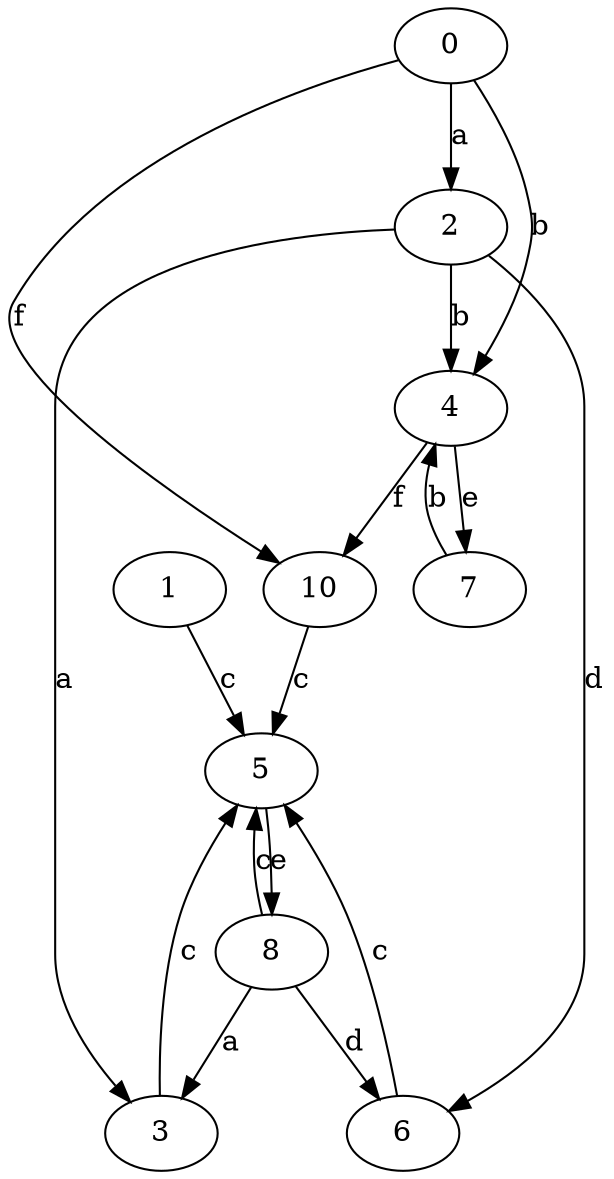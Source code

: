 strict digraph  {
1;
2;
3;
4;
5;
6;
7;
8;
10;
0;
1 -> 5  [label=c];
2 -> 3  [label=a];
2 -> 4  [label=b];
2 -> 6  [label=d];
3 -> 5  [label=c];
4 -> 7  [label=e];
4 -> 10  [label=f];
5 -> 8  [label=e];
6 -> 5  [label=c];
7 -> 4  [label=b];
8 -> 3  [label=a];
8 -> 5  [label=c];
8 -> 6  [label=d];
10 -> 5  [label=c];
0 -> 2  [label=a];
0 -> 4  [label=b];
0 -> 10  [label=f];
}
